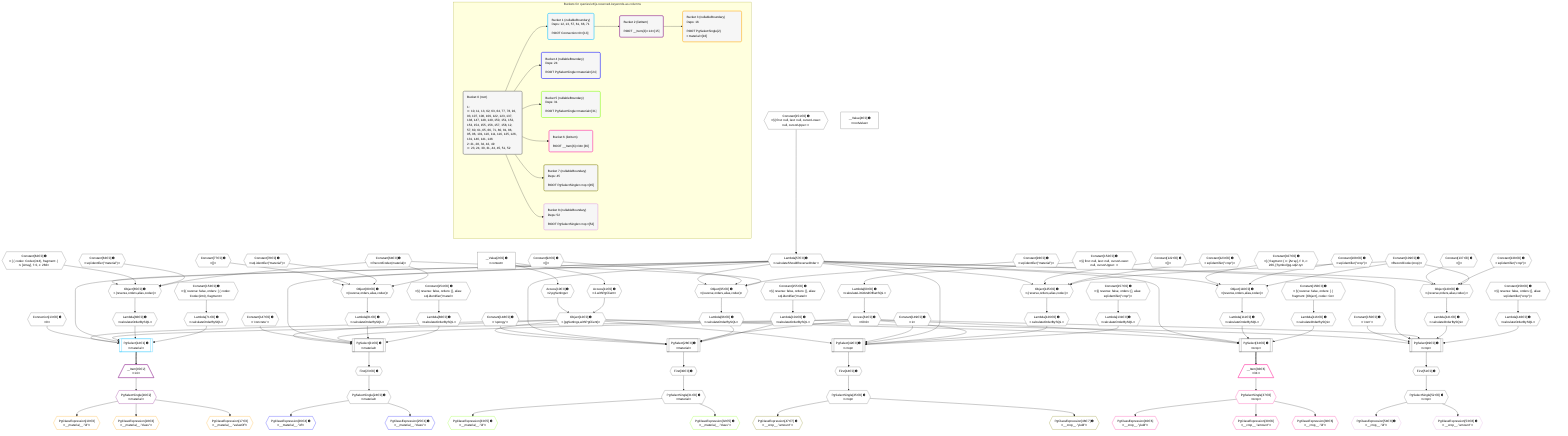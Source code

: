 %%{init: {'themeVariables': { 'fontSize': '12px'}}}%%
graph TD
    classDef path fill:#eee,stroke:#000,color:#000
    classDef plan fill:#fff,stroke-width:1px,color:#000
    classDef itemplan fill:#fff,stroke-width:2px,color:#000
    classDef unbatchedplan fill:#dff,stroke-width:1px,color:#000
    classDef sideeffectplan fill:#fcc,stroke-width:2px,color:#000
    classDef bucket fill:#f6f6f6,color:#000,stroke-width:2px,text-align:left


    %% plan dependencies
    PgSelect21[["PgSelect[21∈0] ➊<br />ᐸmaterialᐳ"]]:::plan
    Object12{{"Object[12∈0] ➊<br />ᐸ{pgSettings,withPgClient}ᐳ"}}:::plan
    Constant147{{"Constant[147∈0] ➊<br />ᐸ'concrete'ᐳ"}}:::plan
    Lambda57{{"Lambda[57∈0] ➊<br />ᐸcalculateShouldReverseOrderᐳ"}}:::plan
    Access61{{"Access[61∈0] ➊<br />ᐸ60.0ᐳ"}}:::plan
    Lambda81{{"Lambda[81∈0] ➊<br />ᐸcalculateOrderBySQLᐳ"}}:::plan
    Lambda86{{"Lambda[86∈0] ➊<br />ᐸcalculateOrderBySQLᐳ"}}:::plan
    Object12 & Constant147 & Lambda57 & Access61 & Lambda81 & Lambda86 --> PgSelect21
    PgSelect28[["PgSelect[28∈0] ➊<br />ᐸmaterialᐳ"]]:::plan
    Constant148{{"Constant[148∈0] ➊<br />ᐸ'spongy'ᐳ"}}:::plan
    Lambda96{{"Lambda[96∈0] ➊<br />ᐸcalculateOrderBySQLᐳ"}}:::plan
    Lambda101{{"Lambda[101∈0] ➊<br />ᐸcalculateOrderBySQLᐳ"}}:::plan
    Object12 & Constant148 & Lambda57 & Access61 & Lambda96 & Lambda101 --> PgSelect28
    PgSelect42[["PgSelect[42∈0] ➊<br />ᐸcropᐳ"]]:::plan
    Constant149{{"Constant[149∈0] ➊<br />ᐸ1ᐳ"}}:::plan
    Lambda126{{"Lambda[126∈0] ➊<br />ᐸcalculateOrderBySQLᐳ"}}:::plan
    Lambda131{{"Lambda[131∈0] ➊<br />ᐸcalculateOrderBySQLᐳ"}}:::plan
    Object12 & Constant149 & Lambda57 & Access61 & Lambda126 & Lambda131 --> PgSelect42
    PgSelect49[["PgSelect[49∈0] ➊<br />ᐸcropᐳ"]]:::plan
    Constant150{{"Constant[150∈0] ➊<br />ᐸ'corn'ᐳ"}}:::plan
    Lambda141{{"Lambda[141∈0] ➊<br />ᐸcalculateOrderBySQLᐳ"}}:::plan
    Lambda146{{"Lambda[146∈0] ➊<br />ᐸcalculateOrderBySQLᐳ"}}:::plan
    Object12 & Constant150 & Lambda57 & Access61 & Lambda141 & Lambda146 --> PgSelect49
    PgSelect34[["PgSelect[34∈0] ➊<br />ᐸcropᐳ"]]:::plan
    Lambda111{{"Lambda[111∈0] ➊<br />ᐸcalculateOrderBySQLᐳ"}}:::plan
    Lambda116{{"Lambda[116∈0] ➊<br />ᐸcalculateOrderBySQLᐳ"}}:::plan
    Object12 & Lambda57 & Access61 & Lambda111 & Lambda116 --> PgSelect34
    Object65{{"Object[65∈0] ➊<br />ᐸ{reverse,orders,alias,codec}ᐳ"}}:::plan
    Constant62{{"Constant[62∈0] ➊<br />ᐸ[ { codec: Codec(int4), fragment: { n: [Array], f: 0, c: 266ᐳ"}}:::plan
    Constant63{{"Constant[63∈0] ➊<br />ᐸsql.identifier(”material”)ᐳ"}}:::plan
    Constant64{{"Constant[64∈0] ➊<br />ᐸRecordCodec(material)ᐳ"}}:::plan
    Lambda57 & Constant62 & Constant63 & Constant64 --> Object65
    Object80{{"Object[80∈0] ➊<br />ᐸ{reverse,orders,alias,codec}ᐳ"}}:::plan
    Constant77{{"Constant[77∈0] ➊<br />ᐸ[]ᐳ"}}:::plan
    Constant78{{"Constant[78∈0] ➊<br />ᐸsql.identifier(”material”)ᐳ"}}:::plan
    Lambda57 & Constant77 & Constant78 & Constant64 --> Object80
    Object95{{"Object[95∈0] ➊<br />ᐸ{reverse,orders,alias,codec}ᐳ"}}:::plan
    Constant92{{"Constant[92∈0] ➊<br />ᐸ[]ᐳ"}}:::plan
    Constant93{{"Constant[93∈0] ➊<br />ᐸsql.identifier(”material”)ᐳ"}}:::plan
    Lambda57 & Constant92 & Constant93 & Constant64 --> Object95
    Object110{{"Object[110∈0] ➊<br />ᐸ{reverse,orders,alias,codec}ᐳ"}}:::plan
    Constant107{{"Constant[107∈0] ➊<br />ᐸ[ { fragment: { n: [Array], f: 0, c: 266, [Symbol(pg-sql2-tyᐳ"}}:::plan
    Constant108{{"Constant[108∈0] ➊<br />ᐸsql.identifier(”crop”)ᐳ"}}:::plan
    Constant109{{"Constant[109∈0] ➊<br />ᐸRecordCodec(crop)ᐳ"}}:::plan
    Lambda57 & Constant107 & Constant108 & Constant109 --> Object110
    Object125{{"Object[125∈0] ➊<br />ᐸ{reverse,orders,alias,codec}ᐳ"}}:::plan
    Constant122{{"Constant[122∈0] ➊<br />ᐸ[]ᐳ"}}:::plan
    Constant123{{"Constant[123∈0] ➊<br />ᐸsql.identifier(”crop”)ᐳ"}}:::plan
    Lambda57 & Constant122 & Constant123 & Constant109 --> Object125
    Object140{{"Object[140∈0] ➊<br />ᐸ{reverse,orders,alias,codec}ᐳ"}}:::plan
    Constant137{{"Constant[137∈0] ➊<br />ᐸ[]ᐳ"}}:::plan
    Constant138{{"Constant[138∈0] ➊<br />ᐸsql.identifier(”crop”)ᐳ"}}:::plan
    Lambda57 & Constant137 & Constant138 & Constant109 --> Object140
    Access10{{"Access[10∈0] ➊<br />ᐸ2.pgSettingsᐳ"}}:::plan
    Access11{{"Access[11∈0] ➊<br />ᐸ2.withPgClientᐳ"}}:::plan
    Access10 & Access11 --> Object12
    __Value2["__Value[2∈0] ➊<br />ᐸcontextᐳ"]:::plan
    __Value2 --> Access10
    __Value2 --> Access11
    First23{{"First[23∈0] ➊"}}:::plan
    PgSelect21 --> First23
    PgSelectSingle24{{"PgSelectSingle[24∈0] ➊<br />ᐸmaterialᐳ"}}:::plan
    First23 --> PgSelectSingle24
    First30{{"First[30∈0] ➊"}}:::plan
    PgSelect28 --> First30
    PgSelectSingle31{{"PgSelectSingle[31∈0] ➊<br />ᐸmaterialᐳ"}}:::plan
    First30 --> PgSelectSingle31
    First44{{"First[44∈0] ➊"}}:::plan
    PgSelect42 --> First44
    PgSelectSingle45{{"PgSelectSingle[45∈0] ➊<br />ᐸcropᐳ"}}:::plan
    First44 --> PgSelectSingle45
    First51{{"First[51∈0] ➊"}}:::plan
    PgSelect49 --> First51
    PgSelectSingle52{{"PgSelectSingle[52∈0] ➊<br />ᐸcropᐳ"}}:::plan
    First51 --> PgSelectSingle52
    Constant151{{"Constant[151∈0] ➊<br />ᐸ§{ first: null, last: null, cursorLower: null, cursorUpper: ᐳ"}}:::plan
    Constant151 --> Lambda57
    Lambda60{{"Lambda[60∈0] ➊<br />ᐸcalculateLimitAndOffsetSQLᐳ"}}:::plan
    Constant152{{"Constant[152∈0] ➊<br />ᐸ§{ first: null, last: null, cursorLower: null, cursorUpper: ᐳ"}}:::plan
    Constant152 --> Lambda60
    Lambda60 --> Access61
    Lambda66{{"Lambda[66∈0] ➊<br />ᐸcalculateOrderBySQLᐳ"}}:::plan
    Object65 --> Lambda66
    Lambda71{{"Lambda[71∈0] ➊<br />ᐸcalculateOrderBySQLᐳ"}}:::plan
    Constant153{{"Constant[153∈0] ➊<br />ᐸ§{ reverse: false, orders: [ { codec: Codec(int4), fragment:ᐳ"}}:::plan
    Constant153 --> Lambda71
    Object80 --> Lambda81
    Constant154{{"Constant[154∈0] ➊<br />ᐸ§{ reverse: false, orders: [], alias: sql.identifier(”materiᐳ"}}:::plan
    Constant154 --> Lambda86
    Object95 --> Lambda96
    Constant155{{"Constant[155∈0] ➊<br />ᐸ§{ reverse: false, orders: [], alias: sql.identifier(”materiᐳ"}}:::plan
    Constant155 --> Lambda101
    Object110 --> Lambda111
    Constant156{{"Constant[156∈0] ➊<br />ᐸ§{ reverse: false, orders: [ { fragment: [Object], codec: Coᐳ"}}:::plan
    Constant156 --> Lambda116
    Object125 --> Lambda126
    Constant157{{"Constant[157∈0] ➊<br />ᐸ§{ reverse: false, orders: [], alias: sql.identifier(”crop”)ᐳ"}}:::plan
    Constant157 --> Lambda131
    Object140 --> Lambda141
    Constant158{{"Constant[158∈0] ➊<br />ᐸ§{ reverse: false, orders: [], alias: sql.identifier(”crop”)ᐳ"}}:::plan
    Constant158 --> Lambda146
    __Value4["__Value[4∈0] ➊<br />ᐸrootValueᐳ"]:::plan
    Connection13{{"Connection[13∈0] ➊<br />ᐸ9ᐳ"}}:::plan
    PgSelect14[["PgSelect[14∈1] ➊<br />ᐸmaterialᐳ"]]:::plan
    Object12 & Connection13 & Lambda57 & Access61 & Lambda66 & Lambda71 --> PgSelect14
    __Item15[/"__Item[15∈2]<br />ᐸ14ᐳ"\]:::itemplan
    PgSelect14 ==> __Item15
    PgSelectSingle16{{"PgSelectSingle[16∈2]<br />ᐸmaterialᐳ"}}:::plan
    __Item15 --> PgSelectSingle16
    PgClassExpression17{{"PgClassExpression[17∈3]<br />ᐸ__material__.”valueOf”ᐳ"}}:::plan
    PgSelectSingle16 --> PgClassExpression17
    PgClassExpression18{{"PgClassExpression[18∈3]<br />ᐸ__material__.”class”ᐳ"}}:::plan
    PgSelectSingle16 --> PgClassExpression18
    PgClassExpression19{{"PgClassExpression[19∈3]<br />ᐸ__material__.”id”ᐳ"}}:::plan
    PgSelectSingle16 --> PgClassExpression19
    PgClassExpression25{{"PgClassExpression[25∈4] ➊<br />ᐸ__material__.”class”ᐳ"}}:::plan
    PgSelectSingle24 --> PgClassExpression25
    PgClassExpression26{{"PgClassExpression[26∈4] ➊<br />ᐸ__material__.”id”ᐳ"}}:::plan
    PgSelectSingle24 --> PgClassExpression26
    PgClassExpression32{{"PgClassExpression[32∈5] ➊<br />ᐸ__material__.”class”ᐳ"}}:::plan
    PgSelectSingle31 --> PgClassExpression32
    PgClassExpression33{{"PgClassExpression[33∈5] ➊<br />ᐸ__material__.”id”ᐳ"}}:::plan
    PgSelectSingle31 --> PgClassExpression33
    __Item36[/"__Item[36∈6]<br />ᐸ34ᐳ"\]:::itemplan
    PgSelect34 ==> __Item36
    PgSelectSingle37{{"PgSelectSingle[37∈6]<br />ᐸcropᐳ"}}:::plan
    __Item36 --> PgSelectSingle37
    PgClassExpression38{{"PgClassExpression[38∈6]<br />ᐸ__crop__.”id”ᐳ"}}:::plan
    PgSelectSingle37 --> PgClassExpression38
    PgClassExpression39{{"PgClassExpression[39∈6]<br />ᐸ__crop__.”amount”ᐳ"}}:::plan
    PgSelectSingle37 --> PgClassExpression39
    PgClassExpression40{{"PgClassExpression[40∈6]<br />ᐸ__crop__.”yield”ᐳ"}}:::plan
    PgSelectSingle37 --> PgClassExpression40
    PgClassExpression46{{"PgClassExpression[46∈7] ➊<br />ᐸ__crop__.”yield”ᐳ"}}:::plan
    PgSelectSingle45 --> PgClassExpression46
    PgClassExpression47{{"PgClassExpression[47∈7] ➊<br />ᐸ__crop__.”amount”ᐳ"}}:::plan
    PgSelectSingle45 --> PgClassExpression47
    PgClassExpression53{{"PgClassExpression[53∈8] ➊<br />ᐸ__crop__.”amount”ᐳ"}}:::plan
    PgSelectSingle52 --> PgClassExpression53
    PgClassExpression54{{"PgClassExpression[54∈8] ➊<br />ᐸ__crop__.”id”ᐳ"}}:::plan
    PgSelectSingle52 --> PgClassExpression54

    %% define steps

    subgraph "Buckets for queries/v4/js-reserved-keywords-as-columns"
    Bucket0("Bucket 0 (root)<br /><br />1: <br />ᐳ: 10, 11, 13, 62, 63, 64, 77, 78, 92, 93, 107, 108, 109, 122, 123, 137, 138, 147, 148, 149, 150, 151, 152, 153, 154, 155, 156, 157, 158, 12, 57, 60, 61, 65, 66, 71, 80, 81, 86, 95, 96, 101, 110, 111, 116, 125, 126, 131, 140, 141, 146<br />2: 21, 28, 34, 42, 49<br />ᐳ: 23, 24, 30, 31, 44, 45, 51, 52"):::bucket
    classDef bucket0 stroke:#696969
    class Bucket0,__Value2,__Value4,Access10,Access11,Object12,Connection13,PgSelect21,First23,PgSelectSingle24,PgSelect28,First30,PgSelectSingle31,PgSelect34,PgSelect42,First44,PgSelectSingle45,PgSelect49,First51,PgSelectSingle52,Lambda57,Lambda60,Access61,Constant62,Constant63,Constant64,Object65,Lambda66,Lambda71,Constant77,Constant78,Object80,Lambda81,Lambda86,Constant92,Constant93,Object95,Lambda96,Lambda101,Constant107,Constant108,Constant109,Object110,Lambda111,Lambda116,Constant122,Constant123,Object125,Lambda126,Lambda131,Constant137,Constant138,Object140,Lambda141,Lambda146,Constant147,Constant148,Constant149,Constant150,Constant151,Constant152,Constant153,Constant154,Constant155,Constant156,Constant157,Constant158 bucket0
    Bucket1("Bucket 1 (nullableBoundary)<br />Deps: 12, 13, 57, 61, 66, 71<br /><br />ROOT Connectionᐸ9ᐳ[13]"):::bucket
    classDef bucket1 stroke:#00bfff
    class Bucket1,PgSelect14 bucket1
    Bucket2("Bucket 2 (listItem)<br /><br />ROOT __Item{2}ᐸ14ᐳ[15]"):::bucket
    classDef bucket2 stroke:#7f007f
    class Bucket2,__Item15,PgSelectSingle16 bucket2
    Bucket3("Bucket 3 (nullableBoundary)<br />Deps: 16<br /><br />ROOT PgSelectSingle{2}ᐸmaterialᐳ[16]"):::bucket
    classDef bucket3 stroke:#ffa500
    class Bucket3,PgClassExpression17,PgClassExpression18,PgClassExpression19 bucket3
    Bucket4("Bucket 4 (nullableBoundary)<br />Deps: 24<br /><br />ROOT PgSelectSingleᐸmaterialᐳ[24]"):::bucket
    classDef bucket4 stroke:#0000ff
    class Bucket4,PgClassExpression25,PgClassExpression26 bucket4
    Bucket5("Bucket 5 (nullableBoundary)<br />Deps: 31<br /><br />ROOT PgSelectSingleᐸmaterialᐳ[31]"):::bucket
    classDef bucket5 stroke:#7fff00
    class Bucket5,PgClassExpression32,PgClassExpression33 bucket5
    Bucket6("Bucket 6 (listItem)<br /><br />ROOT __Item{6}ᐸ34ᐳ[36]"):::bucket
    classDef bucket6 stroke:#ff1493
    class Bucket6,__Item36,PgSelectSingle37,PgClassExpression38,PgClassExpression39,PgClassExpression40 bucket6
    Bucket7("Bucket 7 (nullableBoundary)<br />Deps: 45<br /><br />ROOT PgSelectSingleᐸcropᐳ[45]"):::bucket
    classDef bucket7 stroke:#808000
    class Bucket7,PgClassExpression46,PgClassExpression47 bucket7
    Bucket8("Bucket 8 (nullableBoundary)<br />Deps: 52<br /><br />ROOT PgSelectSingleᐸcropᐳ[52]"):::bucket
    classDef bucket8 stroke:#dda0dd
    class Bucket8,PgClassExpression53,PgClassExpression54 bucket8
    Bucket0 --> Bucket1 & Bucket4 & Bucket5 & Bucket6 & Bucket7 & Bucket8
    Bucket1 --> Bucket2
    Bucket2 --> Bucket3
    end